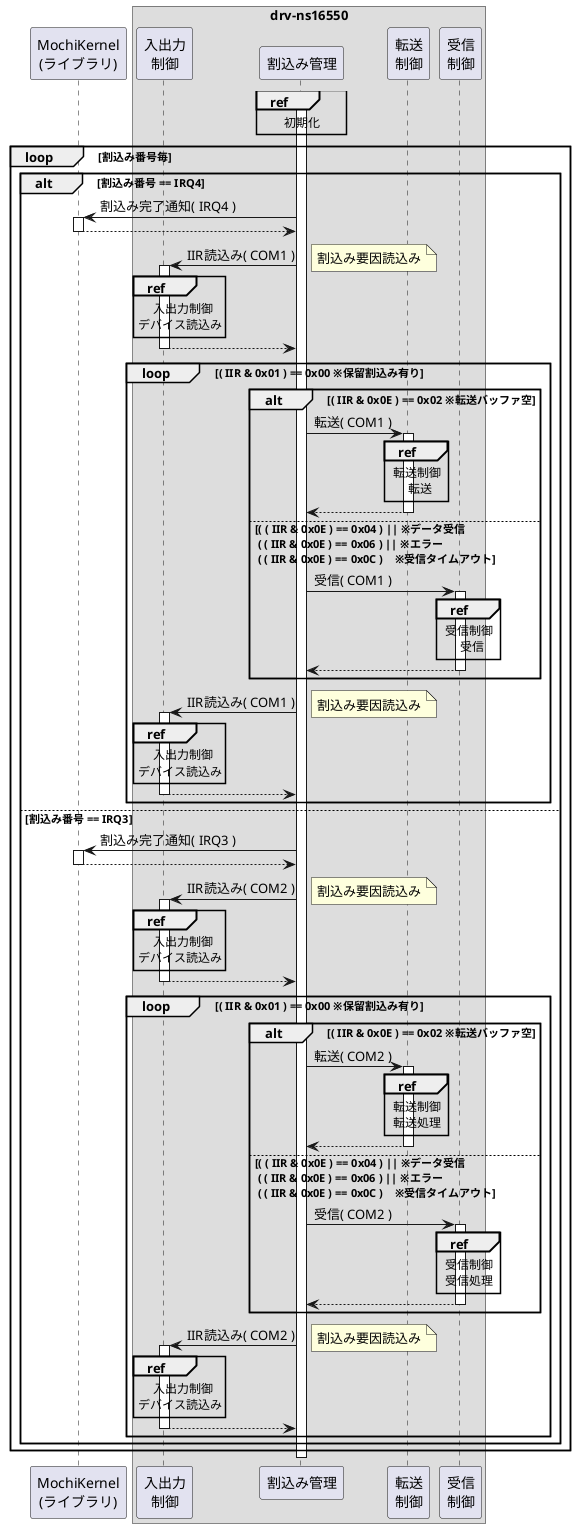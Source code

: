 @startuml

participant "MochiKernel\n(ライブラリ)" as kernel
box "drv-ns16550"
    participant "入出力\n制御" as ioctrl
    participant "割込み管理"   as intmng
    participant "転送\n制御"   as txctrl
    participant "受信\n制御"   as rxctrl
end box

activate intmng
ref over intmng
    初期化
end ref

loop 割込み番号毎
    alt 割込み番号 == IRQ4
        kernel <- intmng: 割込み完了通知( IRQ4 )
        activate kernel
        kernel --> intmng:
        deactivate kernel

        ioctrl <- intmng: IIR読込み( COM1 )
        activate ioctrl
        note right: 割込み要因読込み
        ref over ioctrl
              入出力制御
            デバイス読込み
        end ref
        ioctrl --> intmng:
        deactivate ioctrl

        loop ( IIR & 0x01 ) == 0x00 ※保留割込み有り
            alt ( IIR & 0x0E ) == 0x02 ※転送バッファ空
                intmng -> txctrl: 転送( COM1 )
                activate txctrl
                ref over txctrl
                    転送制御
                      転送
                end ref
                intmng <-- txctrl:
                deactivate txctrl

            else ( ( IIR & 0x0E ) == 0x04 ) || ※データ受信\n ( ( IIR & 0x0E ) == 0x06 ) || ※エラー\n ( ( IIR & 0x0E ) == 0x0C )    ※受信タイムアウト
                intmng -> rxctrl: 受信( COM1 )
                activate rxctrl
                ref over rxctrl
                    受信制御
                      受信
                end ref
                intmng <-- rxctrl
                deactivate rxctrl
            end alt

            ioctrl <- intmng: IIR読込み( COM1 )
            activate ioctrl
            note right: 割込み要因読込み
            ref over ioctrl
                  入出力制御
                デバイス読込み
            end ref
            ioctrl --> intmng:
            deactivate ioctrl
        end loop

    else 割込み番号 == IRQ3
        kernel <- intmng: 割込み完了通知( IRQ3 )
        activate kernel
        kernel --> intmng:
        deactivate kernel

        ioctrl <- intmng: IIR読込み( COM2 )
        activate ioctrl
        note right: 割込み要因読込み
        ref over ioctrl
              入出力制御
            デバイス読込み
        end ref
        ioctrl --> intmng:
        deactivate ioctrl

        loop ( IIR & 0x01 ) == 0x00 ※保留割込み有り
            alt ( IIR & 0x0E ) == 0x02 ※転送バッファ空
                intmng -> txctrl: 転送( COM2 )
                activate txctrl
                ref over txctrl
                    転送制御
                    転送処理
                end ref
                intmng <-- txctrl:
                deactivate txctrl

            else ( ( IIR & 0x0E ) == 0x04 ) || ※データ受信\n ( ( IIR & 0x0E ) == 0x06 ) || ※エラー\n ( ( IIR & 0x0E ) == 0x0C )    ※受信タイムアウト
                intmng -> rxctrl: 受信( COM2 )
                activate rxctrl
                ref over rxctrl
                    受信制御
                    受信処理
                end ref
                intmng <-- rxctrl
                deactivate rxctrl

            end alt

            ioctrl <- intmng: IIR読込み( COM2 )
            activate ioctrl
            note right: 割込み要因読込み
            ref over ioctrl
                  入出力制御
                デバイス読込み
            end ref
            ioctrl --> intmng:
            deactivate ioctrl
        end loop
    end alt
end loop
deactivate intmng

@enduml
